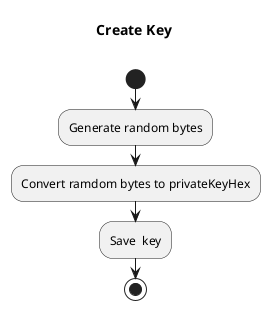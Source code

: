 @startuml createKey

title  Create Key\n

start
:Generate random bytes;
:Convert ramdom bytes to privateKeyHex;
:Save  key;
stop

@enduml